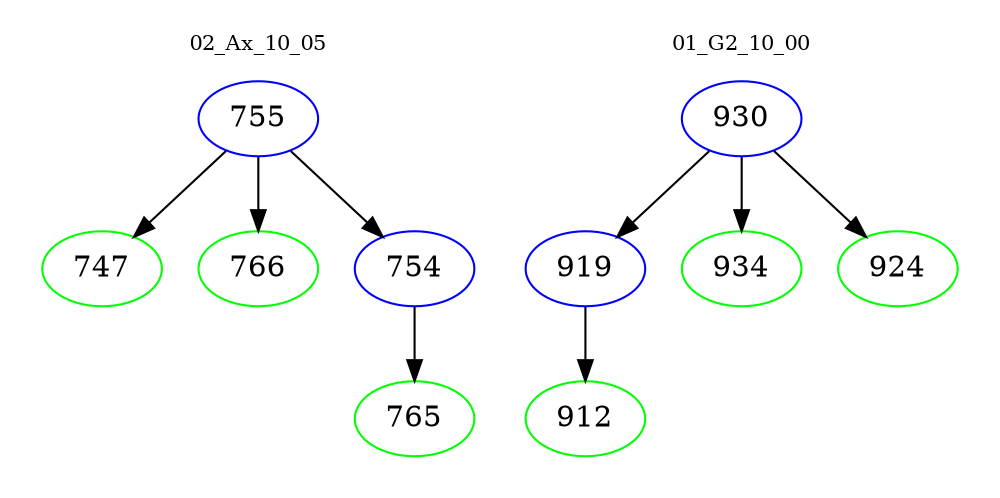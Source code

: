 digraph{
subgraph cluster_0 {
color = white
label = "02_Ax_10_05";
fontsize=10;
T0_755 [label="755", color="blue"]
T0_755 -> T0_747 [color="black"]
T0_747 [label="747", color="green"]
T0_755 -> T0_766 [color="black"]
T0_766 [label="766", color="green"]
T0_755 -> T0_754 [color="black"]
T0_754 [label="754", color="blue"]
T0_754 -> T0_765 [color="black"]
T0_765 [label="765", color="green"]
}
subgraph cluster_1 {
color = white
label = "01_G2_10_00";
fontsize=10;
T1_930 [label="930", color="blue"]
T1_930 -> T1_919 [color="black"]
T1_919 [label="919", color="blue"]
T1_919 -> T1_912 [color="black"]
T1_912 [label="912", color="green"]
T1_930 -> T1_934 [color="black"]
T1_934 [label="934", color="green"]
T1_930 -> T1_924 [color="black"]
T1_924 [label="924", color="green"]
}
}
